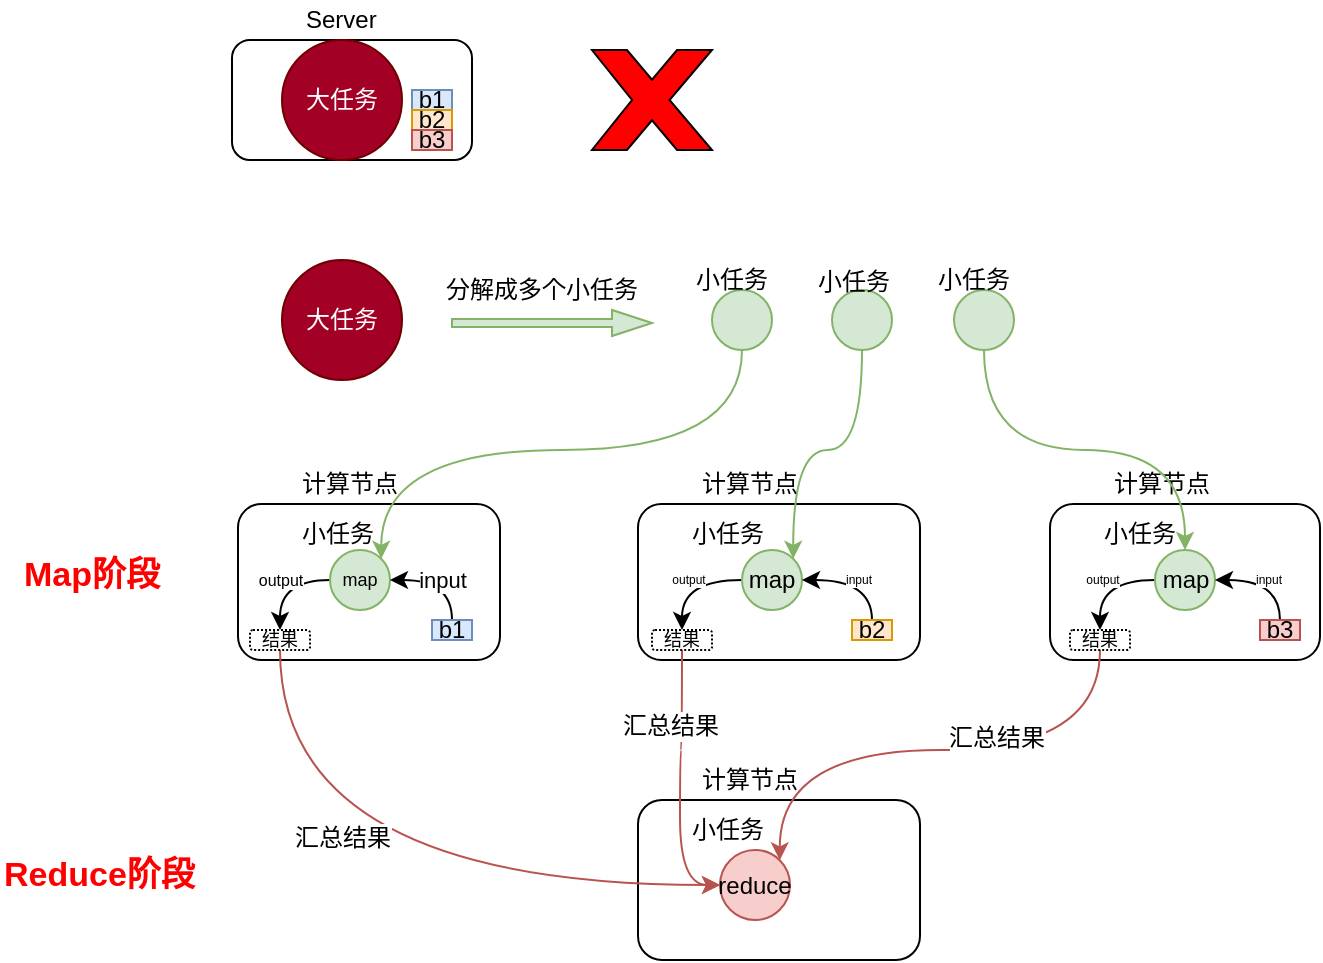 <mxfile version="11.2.5" pages="1"><diagram id="SBzm_bJCkWZiSthcyggf" name="Page-1"><mxGraphModel dx="981" dy="515" grid="1" gridSize="10" guides="1" tooltips="1" connect="1" arrows="1" fold="1" page="1" pageScale="1" pageWidth="1654" pageHeight="2336" math="0" shadow="0"><root><mxCell id="0"/><mxCell id="1" parent="0"/><mxCell id="MzyKjO6a6tIN3yYe85Ky-1" value="" style="rounded=1;whiteSpace=wrap;html=1;" vertex="1" parent="1"><mxGeometry x="276" y="280" width="120" height="60" as="geometry"/></mxCell><mxCell id="MzyKjO6a6tIN3yYe85Ky-2" value="大任务" style="ellipse;whiteSpace=wrap;html=1;aspect=fixed;fillColor=#a20025;strokeColor=#6F0000;fontColor=#ffffff;" vertex="1" parent="1"><mxGeometry x="301" y="280" width="60" height="60" as="geometry"/></mxCell><mxCell id="MzyKjO6a6tIN3yYe85Ky-3" value="Server" style="text;html=1;resizable=0;points=[];autosize=1;align=left;verticalAlign=top;spacingTop=-4;" vertex="1" parent="1"><mxGeometry x="311" y="260" width="50" height="20" as="geometry"/></mxCell><mxCell id="MzyKjO6a6tIN3yYe85Ky-4" value="" style="verticalLabelPosition=bottom;verticalAlign=top;html=1;shape=mxgraph.basic.x;fillColor=#FF0000;" vertex="1" parent="1"><mxGeometry x="456" y="285" width="60" height="50" as="geometry"/></mxCell><mxCell id="MzyKjO6a6tIN3yYe85Ky-5" value="大任务" style="ellipse;whiteSpace=wrap;html=1;aspect=fixed;fillColor=#a20025;strokeColor=#6F0000;fontColor=#ffffff;" vertex="1" parent="1"><mxGeometry x="301" y="390" width="60" height="60" as="geometry"/></mxCell><mxCell id="MzyKjO6a6tIN3yYe85Ky-6" value="" style="shape=singleArrow;whiteSpace=wrap;html=1;fillColor=#d5e8d4;strokeColor=#82b366;" vertex="1" parent="1"><mxGeometry x="386" y="415" width="100" height="13" as="geometry"/></mxCell><mxCell id="MzyKjO6a6tIN3yYe85Ky-7" value="" style="ellipse;whiteSpace=wrap;html=1;aspect=fixed;fillColor=#d5e8d4;strokeColor=#82b366;" vertex="1" parent="1"><mxGeometry x="516" y="405" width="30" height="30" as="geometry"/></mxCell><mxCell id="MzyKjO6a6tIN3yYe85Ky-8" value="" style="ellipse;whiteSpace=wrap;html=1;aspect=fixed;fillColor=#d5e8d4;strokeColor=#82b366;" vertex="1" parent="1"><mxGeometry x="576" y="405" width="30" height="30" as="geometry"/></mxCell><mxCell id="MzyKjO6a6tIN3yYe85Ky-9" value="" style="ellipse;whiteSpace=wrap;html=1;aspect=fixed;fillColor=#d5e8d4;strokeColor=#82b366;" vertex="1" parent="1"><mxGeometry x="637" y="405" width="30" height="30" as="geometry"/></mxCell><mxCell id="MzyKjO6a6tIN3yYe85Ky-10" value="小任务" style="text;html=1;resizable=0;points=[];autosize=1;align=left;verticalAlign=top;spacingTop=-4;" vertex="1" parent="1"><mxGeometry x="506" y="390" width="50" height="20" as="geometry"/></mxCell><mxCell id="MzyKjO6a6tIN3yYe85Ky-11" value="分解成多个小任务" style="text;html=1;resizable=0;points=[];autosize=1;align=left;verticalAlign=top;spacingTop=-4;" vertex="1" parent="1"><mxGeometry x="381" y="395" width="110" height="20" as="geometry"/></mxCell><mxCell id="MzyKjO6a6tIN3yYe85Ky-12" value="小任务" style="text;html=1;resizable=0;points=[];autosize=1;align=left;verticalAlign=top;spacingTop=-4;" vertex="1" parent="1"><mxGeometry x="566.5" y="391" width="50" height="20" as="geometry"/></mxCell><mxCell id="MzyKjO6a6tIN3yYe85Ky-13" value="小任务" style="text;html=1;resizable=0;points=[];autosize=1;align=left;verticalAlign=top;spacingTop=-4;" vertex="1" parent="1"><mxGeometry x="626.5" y="390" width="50" height="20" as="geometry"/></mxCell><mxCell id="MzyKjO6a6tIN3yYe85Ky-14" value="" style="rounded=1;whiteSpace=wrap;html=1;fillColor=#FFFFFF;" vertex="1" parent="1"><mxGeometry x="279" y="512" width="131" height="78" as="geometry"/></mxCell><mxCell id="MzyKjO6a6tIN3yYe85Ky-52" value="output" style="edgeStyle=orthogonalEdgeStyle;rounded=0;orthogonalLoop=1;jettySize=auto;html=1;exitX=0;exitY=0.5;exitDx=0;exitDy=0;entryX=0.5;entryY=0;entryDx=0;entryDy=0;fontSize=8;curved=1;" edge="1" parent="1" source="MzyKjO6a6tIN3yYe85Ky-15" target="MzyKjO6a6tIN3yYe85Ky-50"><mxGeometry relative="1" as="geometry"/></mxCell><mxCell id="MzyKjO6a6tIN3yYe85Ky-15" value="map" style="ellipse;whiteSpace=wrap;html=1;aspect=fixed;fillColor=#d5e8d4;strokeColor=#82b366;fontSize=9;" vertex="1" parent="1"><mxGeometry x="325" y="535" width="30" height="30" as="geometry"/></mxCell><mxCell id="MzyKjO6a6tIN3yYe85Ky-16" value="小任务" style="text;html=1;resizable=0;points=[];autosize=1;align=left;verticalAlign=top;spacingTop=-4;" vertex="1" parent="1"><mxGeometry x="309" y="517" width="50" height="20" as="geometry"/></mxCell><mxCell id="MzyKjO6a6tIN3yYe85Ky-17" value="计算节点" style="text;html=1;resizable=0;points=[];autosize=1;align=left;verticalAlign=top;spacingTop=-4;" vertex="1" parent="1"><mxGeometry x="309" y="492" width="60" height="20" as="geometry"/></mxCell><mxCell id="MzyKjO6a6tIN3yYe85Ky-18" value="" style="rounded=1;whiteSpace=wrap;html=1;fillColor=#FFFFFF;" vertex="1" parent="1"><mxGeometry x="479" y="512" width="141" height="78" as="geometry"/></mxCell><mxCell id="MzyKjO6a6tIN3yYe85Ky-56" value="output" style="edgeStyle=orthogonalEdgeStyle;curved=1;rounded=0;orthogonalLoop=1;jettySize=auto;html=1;exitX=0;exitY=0.5;exitDx=0;exitDy=0;entryX=0.5;entryY=0;entryDx=0;entryDy=0;fontSize=6;" edge="1" parent="1" source="MzyKjO6a6tIN3yYe85Ky-19" target="MzyKjO6a6tIN3yYe85Ky-48"><mxGeometry relative="1" as="geometry"/></mxCell><mxCell id="MzyKjO6a6tIN3yYe85Ky-19" value="map" style="ellipse;whiteSpace=wrap;html=1;aspect=fixed;fillColor=#d5e8d4;strokeColor=#82b366;" vertex="1" parent="1"><mxGeometry x="531" y="535" width="30" height="30" as="geometry"/></mxCell><mxCell id="MzyKjO6a6tIN3yYe85Ky-20" value="小任务" style="text;html=1;resizable=0;points=[];autosize=1;align=left;verticalAlign=top;spacingTop=-4;" vertex="1" parent="1"><mxGeometry x="504" y="517" width="50" height="20" as="geometry"/></mxCell><mxCell id="MzyKjO6a6tIN3yYe85Ky-21" value="计算节点" style="text;html=1;resizable=0;points=[];autosize=1;align=left;verticalAlign=top;spacingTop=-4;" vertex="1" parent="1"><mxGeometry x="509" y="492" width="60" height="20" as="geometry"/></mxCell><mxCell id="MzyKjO6a6tIN3yYe85Ky-22" value="" style="rounded=1;whiteSpace=wrap;html=1;fillColor=#FFFFFF;" vertex="1" parent="1"><mxGeometry x="685" y="512" width="135" height="78" as="geometry"/></mxCell><mxCell id="MzyKjO6a6tIN3yYe85Ky-59" value="output" style="edgeStyle=orthogonalEdgeStyle;curved=1;rounded=0;orthogonalLoop=1;jettySize=auto;html=1;exitX=0;exitY=0.5;exitDx=0;exitDy=0;entryX=0.5;entryY=0;entryDx=0;entryDy=0;fontSize=6;" edge="1" parent="1" source="MzyKjO6a6tIN3yYe85Ky-23" target="MzyKjO6a6tIN3yYe85Ky-49"><mxGeometry relative="1" as="geometry"/></mxCell><mxCell id="MzyKjO6a6tIN3yYe85Ky-23" value="map" style="ellipse;whiteSpace=wrap;html=1;aspect=fixed;fillColor=#d5e8d4;strokeColor=#82b366;" vertex="1" parent="1"><mxGeometry x="737.5" y="535" width="30" height="30" as="geometry"/></mxCell><mxCell id="MzyKjO6a6tIN3yYe85Ky-24" value="小任务" style="text;html=1;resizable=0;points=[];autosize=1;align=left;verticalAlign=top;spacingTop=-4;" vertex="1" parent="1"><mxGeometry x="710" y="517" width="50" height="20" as="geometry"/></mxCell><mxCell id="MzyKjO6a6tIN3yYe85Ky-25" value="计算节点" style="text;html=1;resizable=0;points=[];autosize=1;align=left;verticalAlign=top;spacingTop=-4;" vertex="1" parent="1"><mxGeometry x="715" y="492" width="60" height="20" as="geometry"/></mxCell><mxCell id="MzyKjO6a6tIN3yYe85Ky-26" style="edgeStyle=orthogonalEdgeStyle;curved=1;rounded=0;orthogonalLoop=1;jettySize=auto;html=1;exitX=0.5;exitY=1;exitDx=0;exitDy=0;entryX=1;entryY=0;entryDx=0;entryDy=0;fillColor=#d5e8d4;strokeColor=#82b366;" edge="1" parent="1" source="MzyKjO6a6tIN3yYe85Ky-7" target="MzyKjO6a6tIN3yYe85Ky-15"><mxGeometry relative="1" as="geometry"/></mxCell><mxCell id="MzyKjO6a6tIN3yYe85Ky-27" style="edgeStyle=orthogonalEdgeStyle;curved=1;rounded=0;orthogonalLoop=1;jettySize=auto;html=1;exitX=0.5;exitY=1;exitDx=0;exitDy=0;entryX=1;entryY=0;entryDx=0;entryDy=0;fillColor=#d5e8d4;strokeColor=#82b366;" edge="1" parent="1" source="MzyKjO6a6tIN3yYe85Ky-8" target="MzyKjO6a6tIN3yYe85Ky-19"><mxGeometry relative="1" as="geometry"/></mxCell><mxCell id="MzyKjO6a6tIN3yYe85Ky-28" style="edgeStyle=orthogonalEdgeStyle;curved=1;rounded=0;orthogonalLoop=1;jettySize=auto;html=1;exitX=0.5;exitY=1;exitDx=0;exitDy=0;entryX=0.5;entryY=0;entryDx=0;entryDy=0;fillColor=#d5e8d4;strokeColor=#82b366;" edge="1" parent="1" source="MzyKjO6a6tIN3yYe85Ky-9" target="MzyKjO6a6tIN3yYe85Ky-23"><mxGeometry relative="1" as="geometry"/></mxCell><mxCell id="MzyKjO6a6tIN3yYe85Ky-29" value="" style="rounded=1;whiteSpace=wrap;html=1;fillColor=#FFFFFF;" vertex="1" parent="1"><mxGeometry x="479" y="660" width="141" height="80" as="geometry"/></mxCell><mxCell id="MzyKjO6a6tIN3yYe85Ky-30" value="reduce" style="ellipse;whiteSpace=wrap;html=1;aspect=fixed;fillColor=#f8cecc;strokeColor=#b85450;" vertex="1" parent="1"><mxGeometry x="520" y="685" width="35" height="35" as="geometry"/></mxCell><mxCell id="MzyKjO6a6tIN3yYe85Ky-31" value="小任务" style="text;html=1;resizable=0;points=[];autosize=1;align=left;verticalAlign=top;spacingTop=-4;" vertex="1" parent="1"><mxGeometry x="504" y="665" width="50" height="20" as="geometry"/></mxCell><mxCell id="MzyKjO6a6tIN3yYe85Ky-32" value="计算节点" style="text;html=1;resizable=0;points=[];autosize=1;align=left;verticalAlign=top;spacingTop=-4;" vertex="1" parent="1"><mxGeometry x="509" y="640" width="60" height="20" as="geometry"/></mxCell><mxCell id="MzyKjO6a6tIN3yYe85Ky-33" style="edgeStyle=orthogonalEdgeStyle;curved=1;rounded=0;orthogonalLoop=1;jettySize=auto;html=1;exitX=0.5;exitY=1;exitDx=0;exitDy=0;entryX=0;entryY=0.5;entryDx=0;entryDy=0;fillColor=#f8cecc;strokeColor=#b85450;" edge="1" parent="1" source="MzyKjO6a6tIN3yYe85Ky-50" target="MzyKjO6a6tIN3yYe85Ky-30"><mxGeometry relative="1" as="geometry"/></mxCell><mxCell id="MzyKjO6a6tIN3yYe85Ky-34" value="汇总结果" style="text;html=1;resizable=0;points=[];align=center;verticalAlign=middle;labelBackgroundColor=#ffffff;" vertex="1" connectable="0" parent="MzyKjO6a6tIN3yYe85Ky-33"><mxGeometry x="-0.442" y="31" relative="1" as="geometry"><mxPoint as="offset"/></mxGeometry></mxCell><mxCell id="MzyKjO6a6tIN3yYe85Ky-35" style="edgeStyle=orthogonalEdgeStyle;curved=1;rounded=0;orthogonalLoop=1;jettySize=auto;html=1;exitX=0.5;exitY=1;exitDx=0;exitDy=0;entryX=0;entryY=0.5;entryDx=0;entryDy=0;fillColor=#f8cecc;strokeColor=#b85450;" edge="1" parent="1" source="MzyKjO6a6tIN3yYe85Ky-48" target="MzyKjO6a6tIN3yYe85Ky-30"><mxGeometry relative="1" as="geometry"/></mxCell><mxCell id="MzyKjO6a6tIN3yYe85Ky-36" value="汇总结果" style="text;html=1;resizable=0;points=[];align=center;verticalAlign=middle;labelBackgroundColor=#ffffff;" vertex="1" connectable="0" parent="MzyKjO6a6tIN3yYe85Ky-35"><mxGeometry x="-0.449" y="-6" relative="1" as="geometry"><mxPoint as="offset"/></mxGeometry></mxCell><mxCell id="MzyKjO6a6tIN3yYe85Ky-37" style="edgeStyle=orthogonalEdgeStyle;curved=1;rounded=0;orthogonalLoop=1;jettySize=auto;html=1;exitX=0.5;exitY=1;exitDx=0;exitDy=0;fillColor=#f8cecc;strokeColor=#b85450;entryX=1;entryY=0;entryDx=0;entryDy=0;" edge="1" parent="1" source="MzyKjO6a6tIN3yYe85Ky-49" target="MzyKjO6a6tIN3yYe85Ky-30"><mxGeometry relative="1" as="geometry"><mxPoint x="546" y="700" as="targetPoint"/></mxGeometry></mxCell><mxCell id="MzyKjO6a6tIN3yYe85Ky-38" value="汇总结果" style="text;html=1;resizable=0;points=[];align=center;verticalAlign=middle;labelBackgroundColor=#ffffff;" vertex="1" connectable="0" parent="MzyKjO6a6tIN3yYe85Ky-37"><mxGeometry x="-0.229" y="-6" relative="1" as="geometry"><mxPoint as="offset"/></mxGeometry></mxCell><mxCell id="MzyKjO6a6tIN3yYe85Ky-39" value="Map阶段" style="text;html=1;resizable=0;points=[];autosize=1;align=left;verticalAlign=top;spacingTop=-4;fontStyle=1;fontSize=17;fontColor=#FF0000;" vertex="1" parent="1"><mxGeometry x="170" y="535" width="60" height="20" as="geometry"/></mxCell><mxCell id="MzyKjO6a6tIN3yYe85Ky-40" value="Reduce阶段" style="text;html=1;resizable=0;points=[];autosize=1;align=left;verticalAlign=top;spacingTop=-4;fontStyle=1;fontSize=17;fontColor=#FF0000;" vertex="1" parent="1"><mxGeometry x="160" y="685" width="80" height="20" as="geometry"/></mxCell><mxCell id="MzyKjO6a6tIN3yYe85Ky-41" value="b1" style="rounded=0;whiteSpace=wrap;html=1;fillColor=#dae8fc;strokeColor=#6c8ebf;" vertex="1" parent="1"><mxGeometry x="366" y="305" width="20" height="10" as="geometry"/></mxCell><mxCell id="MzyKjO6a6tIN3yYe85Ky-42" value="b2" style="rounded=0;whiteSpace=wrap;html=1;fillColor=#ffe6cc;strokeColor=#d79b00;" vertex="1" parent="1"><mxGeometry x="366" y="315" width="20" height="10" as="geometry"/></mxCell><mxCell id="MzyKjO6a6tIN3yYe85Ky-43" value="b3" style="rounded=0;whiteSpace=wrap;html=1;fillColor=#f8cecc;strokeColor=#b85450;" vertex="1" parent="1"><mxGeometry x="366" y="325" width="20" height="10" as="geometry"/></mxCell><mxCell id="MzyKjO6a6tIN3yYe85Ky-51" value="&lt;font style=&quot;font-size: 11px&quot;&gt;input&lt;/font&gt;" style="rounded=0;orthogonalLoop=1;jettySize=auto;html=1;exitX=0.5;exitY=0;exitDx=0;exitDy=0;entryX=1;entryY=0.5;entryDx=0;entryDy=0;fontSize=6;elbow=vertical;edgeStyle=orthogonalEdgeStyle;curved=1;" edge="1" parent="1" source="MzyKjO6a6tIN3yYe85Ky-44" target="MzyKjO6a6tIN3yYe85Ky-15"><mxGeometry relative="1" as="geometry"><Array as="points"><mxPoint x="386" y="550"/></Array></mxGeometry></mxCell><mxCell id="MzyKjO6a6tIN3yYe85Ky-44" value="b1" style="rounded=0;whiteSpace=wrap;html=1;fillColor=#dae8fc;strokeColor=#6c8ebf;" vertex="1" parent="1"><mxGeometry x="376" y="570" width="20" height="10" as="geometry"/></mxCell><mxCell id="MzyKjO6a6tIN3yYe85Ky-54" value="input" style="edgeStyle=orthogonalEdgeStyle;curved=1;rounded=0;orthogonalLoop=1;jettySize=auto;html=1;exitX=0.5;exitY=0;exitDx=0;exitDy=0;entryX=1;entryY=0.5;entryDx=0;entryDy=0;fontSize=6;" edge="1" parent="1" source="MzyKjO6a6tIN3yYe85Ky-45" target="MzyKjO6a6tIN3yYe85Ky-19"><mxGeometry relative="1" as="geometry"/></mxCell><mxCell id="MzyKjO6a6tIN3yYe85Ky-45" value="b2" style="rounded=0;whiteSpace=wrap;html=1;fillColor=#ffe6cc;strokeColor=#d79b00;" vertex="1" parent="1"><mxGeometry x="586" y="570" width="20" height="10" as="geometry"/></mxCell><mxCell id="MzyKjO6a6tIN3yYe85Ky-57" value="input" style="edgeStyle=orthogonalEdgeStyle;curved=1;rounded=0;orthogonalLoop=1;jettySize=auto;html=1;exitX=0.5;exitY=0;exitDx=0;exitDy=0;entryX=1;entryY=0.5;entryDx=0;entryDy=0;fontSize=6;" edge="1" parent="1" source="MzyKjO6a6tIN3yYe85Ky-46" target="MzyKjO6a6tIN3yYe85Ky-23"><mxGeometry relative="1" as="geometry"><Array as="points"><mxPoint x="800" y="550"/></Array></mxGeometry></mxCell><mxCell id="MzyKjO6a6tIN3yYe85Ky-46" value="b3" style="rounded=0;whiteSpace=wrap;html=1;fillColor=#f8cecc;strokeColor=#b85450;" vertex="1" parent="1"><mxGeometry x="790" y="570" width="20" height="10" as="geometry"/></mxCell><mxCell id="MzyKjO6a6tIN3yYe85Ky-48" value="&lt;font style=&quot;font-size: 9px&quot;&gt;结果&lt;/font&gt;" style="rounded=1;whiteSpace=wrap;html=1;dashed=1;dashPattern=1 1;fontSize=8;" vertex="1" parent="1"><mxGeometry x="486" y="575" width="30" height="10" as="geometry"/></mxCell><mxCell id="MzyKjO6a6tIN3yYe85Ky-49" value="&lt;font style=&quot;font-size: 9px&quot;&gt;结果&lt;/font&gt;" style="rounded=1;whiteSpace=wrap;html=1;dashed=1;dashPattern=1 1;fontSize=8;" vertex="1" parent="1"><mxGeometry x="695" y="575" width="30" height="10" as="geometry"/></mxCell><mxCell id="MzyKjO6a6tIN3yYe85Ky-50" value="&lt;font style=&quot;font-size: 9px&quot;&gt;结果&lt;/font&gt;" style="rounded=1;whiteSpace=wrap;html=1;dashed=1;dashPattern=1 1;fontSize=8;" vertex="1" parent="1"><mxGeometry x="285" y="575" width="30" height="10" as="geometry"/></mxCell></root></mxGraphModel></diagram></mxfile>